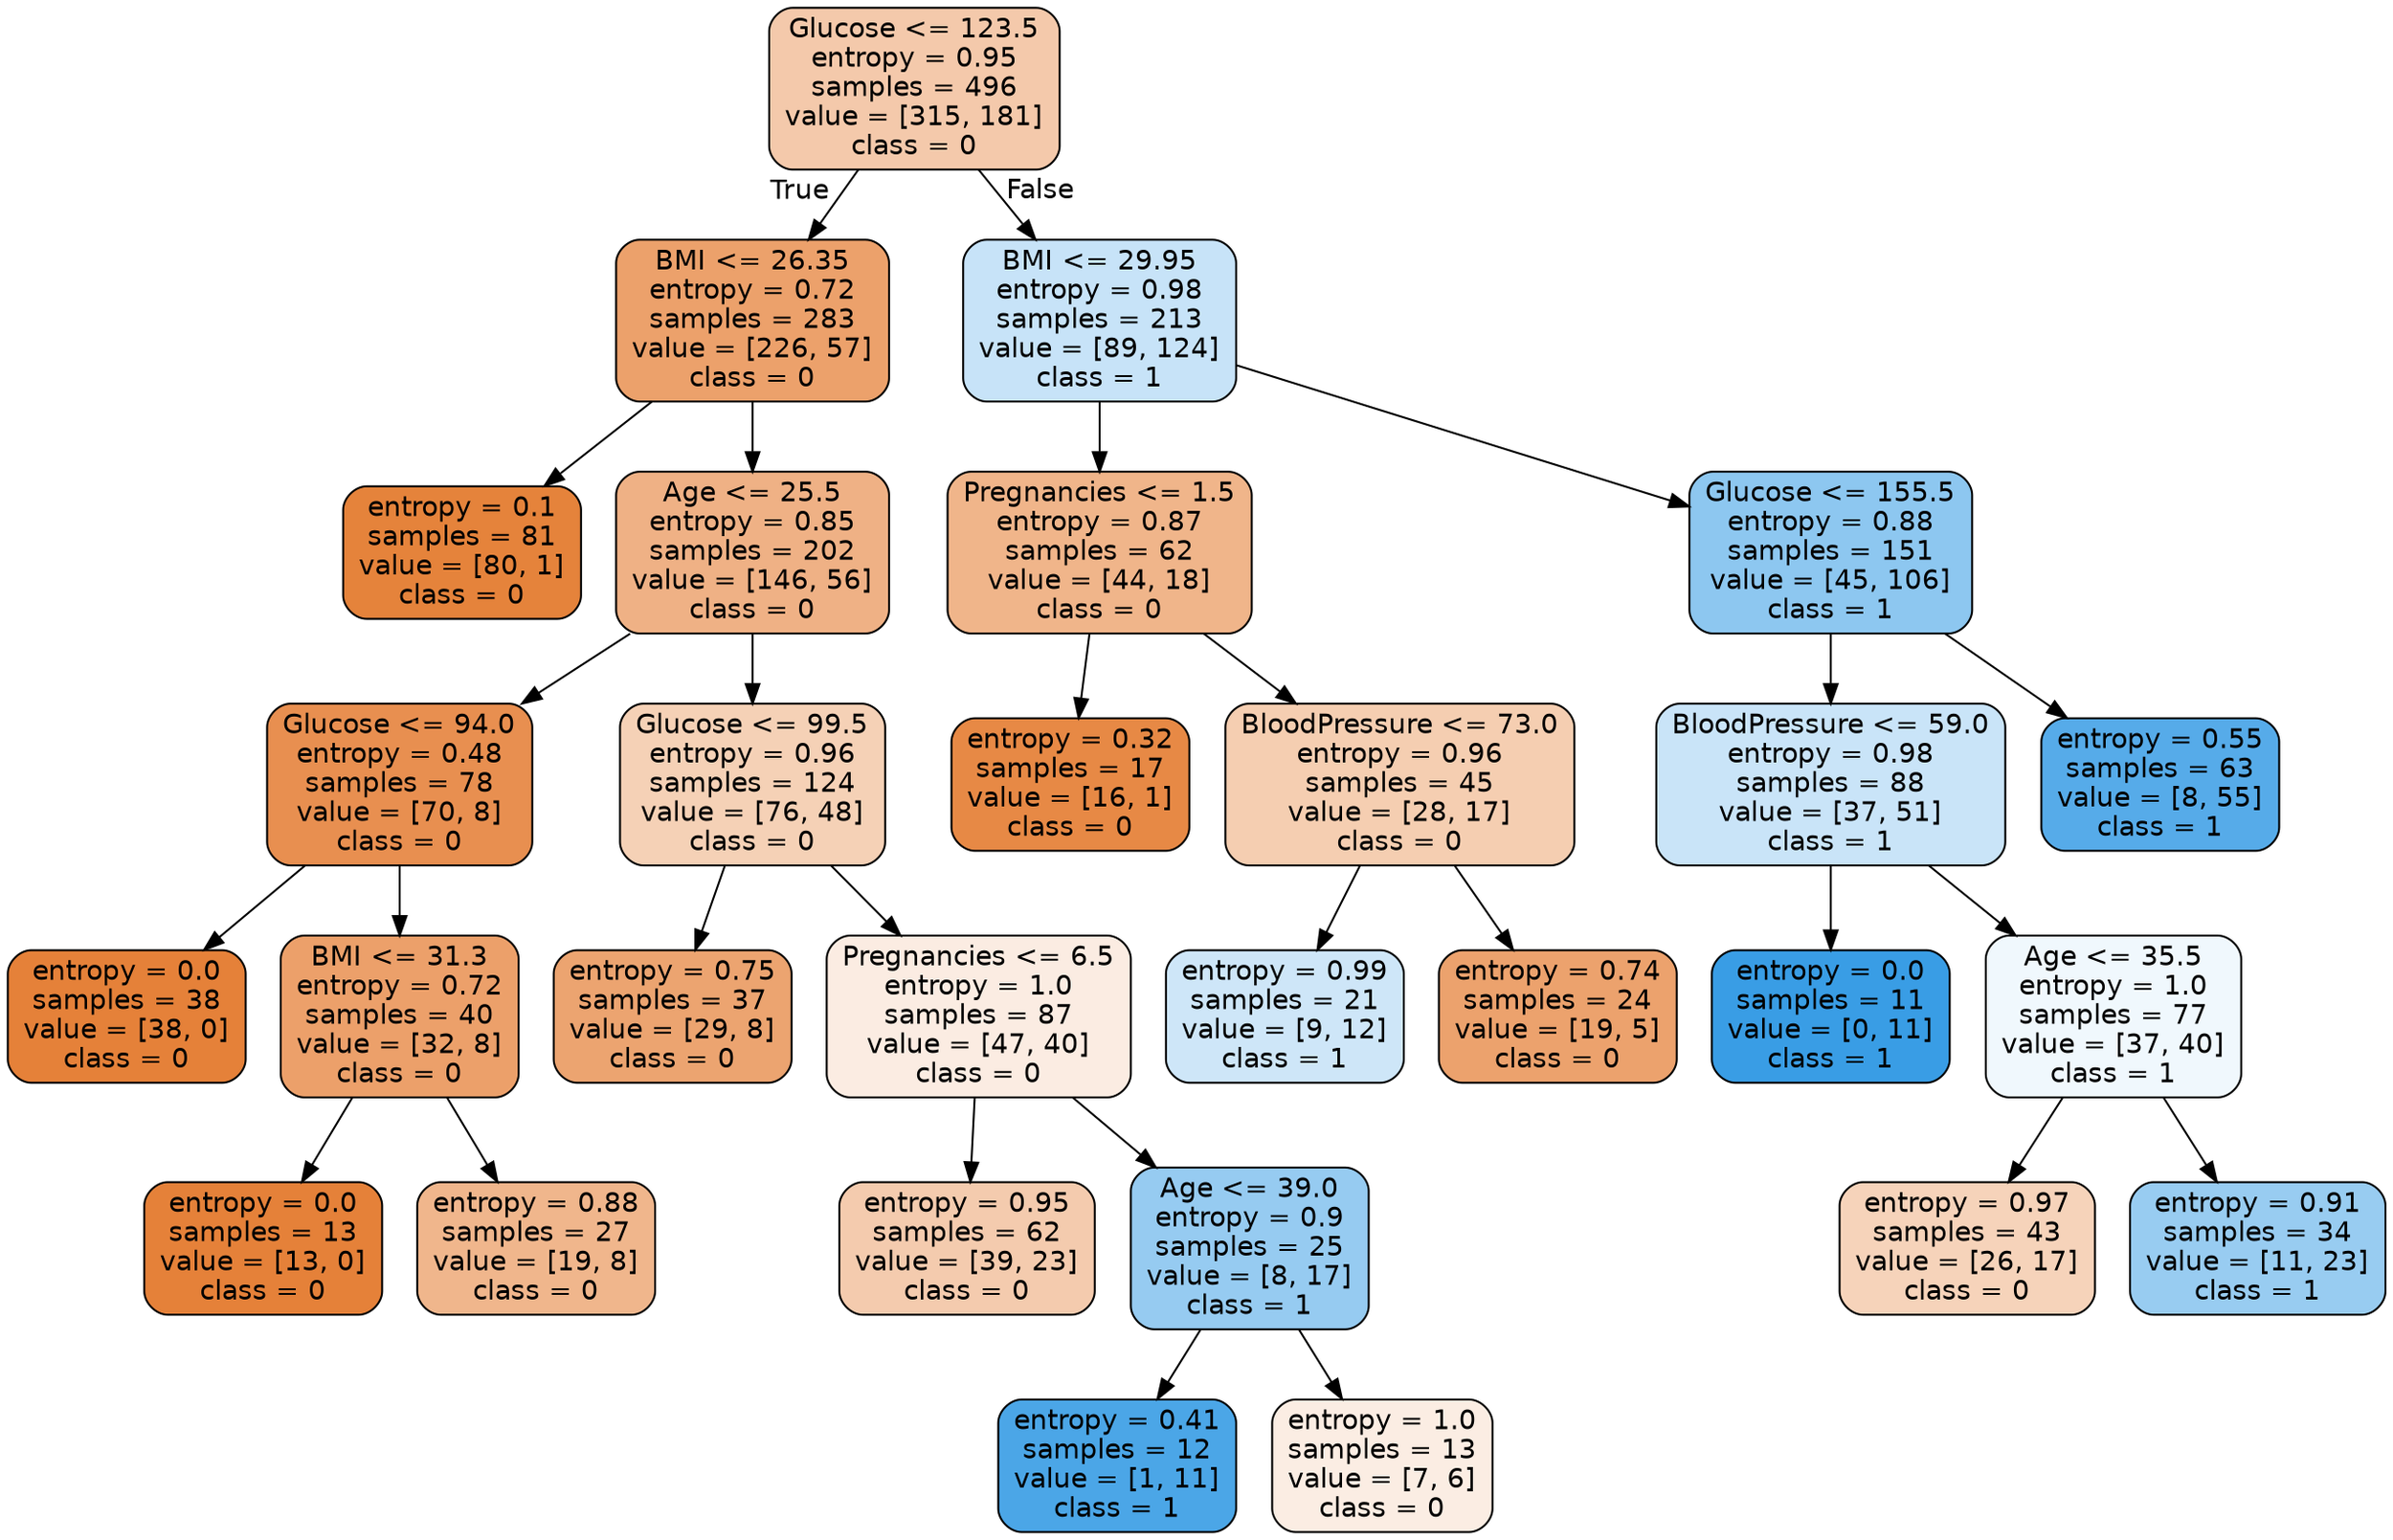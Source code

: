 digraph Tree {
node [shape=box, style="filled, rounded", color="black", fontname="helvetica"] ;
edge [fontname="helvetica"] ;
0 [label="Glucose <= 123.5\nentropy = 0.95\nsamples = 496\nvalue = [315, 181]\nclass = 0", fillcolor="#f4c9ab"] ;
1 [label="BMI <= 26.35\nentropy = 0.72\nsamples = 283\nvalue = [226, 57]\nclass = 0", fillcolor="#eca16b"] ;
0 -> 1 [labeldistance=2.5, labelangle=45, headlabel="True"] ;
3 [label="entropy = 0.1\nsamples = 81\nvalue = [80, 1]\nclass = 0", fillcolor="#e5833b"] ;
1 -> 3 ;
4 [label="Age <= 25.5\nentropy = 0.85\nsamples = 202\nvalue = [146, 56]\nclass = 0", fillcolor="#efb185"] ;
1 -> 4 ;
7 [label="Glucose <= 94.0\nentropy = 0.48\nsamples = 78\nvalue = [70, 8]\nclass = 0", fillcolor="#e88f50"] ;
4 -> 7 ;
13 [label="entropy = 0.0\nsamples = 38\nvalue = [38, 0]\nclass = 0", fillcolor="#e58139"] ;
7 -> 13 ;
14 [label="BMI <= 31.3\nentropy = 0.72\nsamples = 40\nvalue = [32, 8]\nclass = 0", fillcolor="#eca06a"] ;
7 -> 14 ;
17 [label="entropy = 0.0\nsamples = 13\nvalue = [13, 0]\nclass = 0", fillcolor="#e58139"] ;
14 -> 17 ;
18 [label="entropy = 0.88\nsamples = 27\nvalue = [19, 8]\nclass = 0", fillcolor="#f0b68c"] ;
14 -> 18 ;
8 [label="Glucose <= 99.5\nentropy = 0.96\nsamples = 124\nvalue = [76, 48]\nclass = 0", fillcolor="#f5d1b6"] ;
4 -> 8 ;
19 [label="entropy = 0.75\nsamples = 37\nvalue = [29, 8]\nclass = 0", fillcolor="#eca470"] ;
8 -> 19 ;
20 [label="Pregnancies <= 6.5\nentropy = 1.0\nsamples = 87\nvalue = [47, 40]\nclass = 0", fillcolor="#fbece2"] ;
8 -> 20 ;
21 [label="entropy = 0.95\nsamples = 62\nvalue = [39, 23]\nclass = 0", fillcolor="#f4cbae"] ;
20 -> 21 ;
22 [label="Age <= 39.0\nentropy = 0.9\nsamples = 25\nvalue = [8, 17]\nclass = 1", fillcolor="#96cbf1"] ;
20 -> 22 ;
23 [label="entropy = 0.41\nsamples = 12\nvalue = [1, 11]\nclass = 1", fillcolor="#4ba6e7"] ;
22 -> 23 ;
24 [label="entropy = 1.0\nsamples = 13\nvalue = [7, 6]\nclass = 0", fillcolor="#fbede3"] ;
22 -> 24 ;
2 [label="BMI <= 29.95\nentropy = 0.98\nsamples = 213\nvalue = [89, 124]\nclass = 1", fillcolor="#c7e3f8"] ;
0 -> 2 [labeldistance=2.5, labelangle=-45, headlabel="False"] ;
5 [label="Pregnancies <= 1.5\nentropy = 0.87\nsamples = 62\nvalue = [44, 18]\nclass = 0", fillcolor="#f0b58a"] ;
2 -> 5 ;
15 [label="entropy = 0.32\nsamples = 17\nvalue = [16, 1]\nclass = 0", fillcolor="#e78945"] ;
5 -> 15 ;
16 [label="BloodPressure <= 73.0\nentropy = 0.96\nsamples = 45\nvalue = [28, 17]\nclass = 0", fillcolor="#f5ceb1"] ;
5 -> 16 ;
25 [label="entropy = 0.99\nsamples = 21\nvalue = [9, 12]\nclass = 1", fillcolor="#cee6f8"] ;
16 -> 25 ;
26 [label="entropy = 0.74\nsamples = 24\nvalue = [19, 5]\nclass = 0", fillcolor="#eca26d"] ;
16 -> 26 ;
6 [label="Glucose <= 155.5\nentropy = 0.88\nsamples = 151\nvalue = [45, 106]\nclass = 1", fillcolor="#8dc7f0"] ;
2 -> 6 ;
9 [label="BloodPressure <= 59.0\nentropy = 0.98\nsamples = 88\nvalue = [37, 51]\nclass = 1", fillcolor="#c9e4f8"] ;
6 -> 9 ;
11 [label="entropy = 0.0\nsamples = 11\nvalue = [0, 11]\nclass = 1", fillcolor="#399de5"] ;
9 -> 11 ;
12 [label="Age <= 35.5\nentropy = 1.0\nsamples = 77\nvalue = [37, 40]\nclass = 1", fillcolor="#f0f8fd"] ;
9 -> 12 ;
27 [label="entropy = 0.97\nsamples = 43\nvalue = [26, 17]\nclass = 0", fillcolor="#f6d3ba"] ;
12 -> 27 ;
28 [label="entropy = 0.91\nsamples = 34\nvalue = [11, 23]\nclass = 1", fillcolor="#98ccf1"] ;
12 -> 28 ;
10 [label="entropy = 0.55\nsamples = 63\nvalue = [8, 55]\nclass = 1", fillcolor="#56abe9"] ;
6 -> 10 ;
}